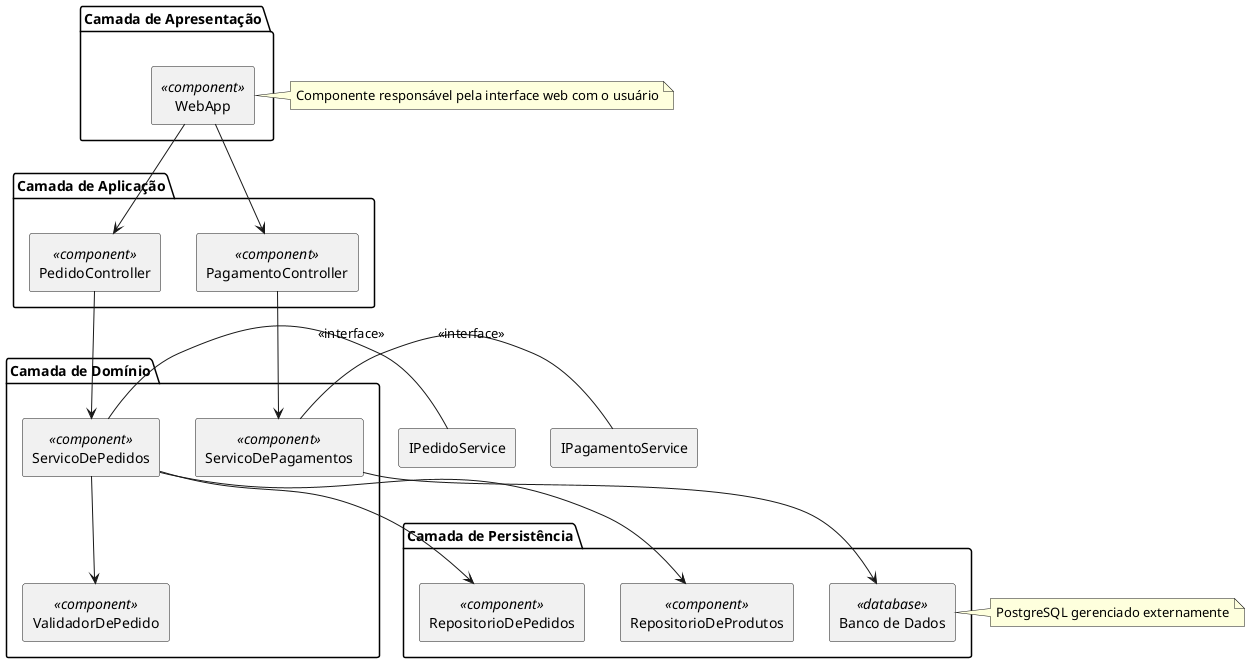 @startuml
skinparam componentStyle rectangle

package "Camada de Apresentação" {
  [WebApp] <<component>>
}

package "Camada de Aplicação" {
  [PedidoController] <<component>>
  [PagamentoController] <<component>>
}

package "Camada de Domínio" {
  [ServicoDePedidos] <<component>>
  [ServicoDePagamentos] <<component>>
  [ValidadorDePedido] <<component>>
}

package "Camada de Persistência" {
  [RepositorioDePedidos] <<component>>
  [RepositorioDeProdutos] <<component>>
  [Banco de Dados] <<database>>
}

' Interfaces fornecidas
[ServicoDePedidos] - [IPedidoService] : <<interface>>
[ServicoDePagamentos] - [IPagamentoService] : <<interface>>

' Dependências e comunicação
[WebApp] --> [PedidoController]
[WebApp] --> [PagamentoController]

[PedidoController] --> [ServicoDePedidos]
[PagamentoController] --> [ServicoDePagamentos]

[ServicoDePedidos] --> [RepositorioDePedidos]
[ServicoDePedidos] --> [RepositorioDeProdutos]
[ServicoDePedidos] --> [ValidadorDePedido]

[ServicoDePagamentos] --> [Banco de Dados]

' Notas explicativas
note right of [WebApp]
  Componente responsável pela interface web com o usuário
end note

note right of [Banco de Dados]
  PostgreSQL gerenciado externamente
end note
@enduml
